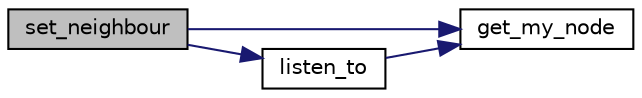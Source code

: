 digraph "set_neighbour"
{
 // LATEX_PDF_SIZE
  edge [fontname="Helvetica",fontsize="10",labelfontname="Helvetica",labelfontsize="10"];
  node [fontname="Helvetica",fontsize="10",shape=record];
  rankdir="LR";
  Node1 [label="set_neighbour",height=0.2,width=0.4,color="black", fillcolor="grey75", style="filled", fontcolor="black",tooltip="Sets a neighbour in the client.neightbours section."];
  Node1 -> Node2 [color="midnightblue",fontsize="10",style="solid",fontname="Helvetica"];
  Node2 [label="get_my_node",height=0.2,width=0.4,color="black", fillcolor="white", style="filled",URL="$network_2client_8c.html#a4ea1881daff49eeaf17c8600631e7cf0",tooltip="Get the my node object."];
  Node1 -> Node3 [color="midnightblue",fontsize="10",style="solid",fontname="Helvetica"];
  Node3 [label="listen_to",height=0.2,width=0.4,color="black", fillcolor="white", style="filled",URL="$network_2client_8c.html#adbe3c438ad6697293ab73147fd262b0b",tooltip="Tries to connect to the peer-to-peer network via a node in the Node structure."];
  Node3 -> Node2 [color="midnightblue",fontsize="10",style="solid",fontname="Helvetica"];
}
